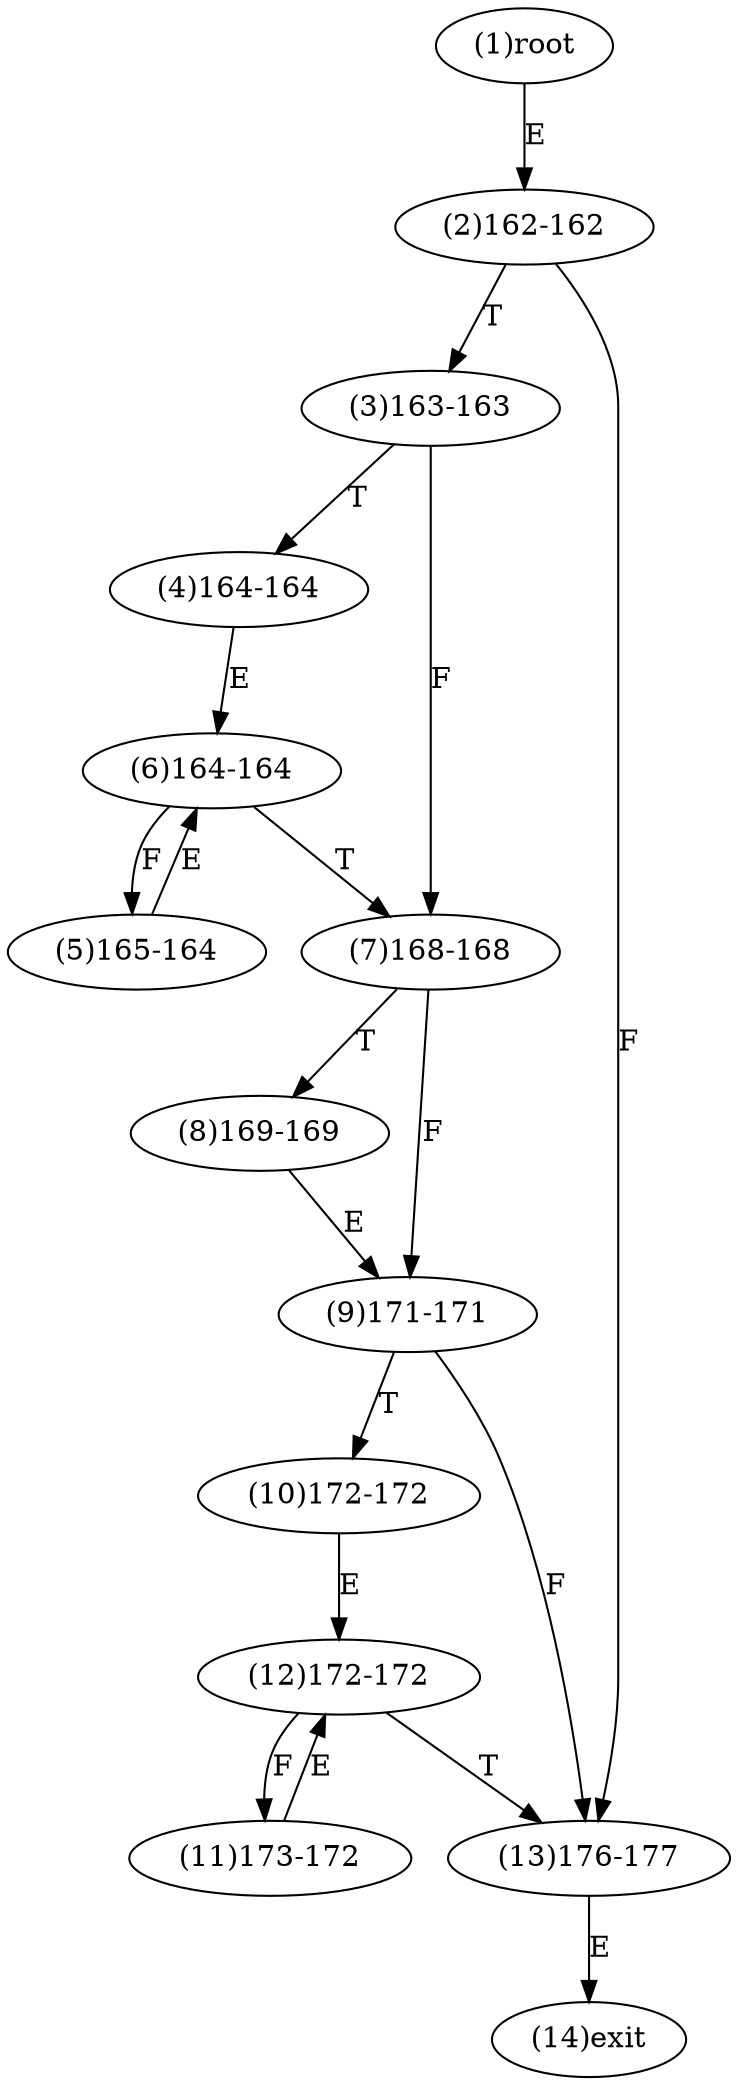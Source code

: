 digraph "" { 
1[ label="(1)root"];
2[ label="(2)162-162"];
3[ label="(3)163-163"];
4[ label="(4)164-164"];
5[ label="(5)165-164"];
6[ label="(6)164-164"];
7[ label="(7)168-168"];
8[ label="(8)169-169"];
9[ label="(9)171-171"];
10[ label="(10)172-172"];
11[ label="(11)173-172"];
12[ label="(12)172-172"];
13[ label="(13)176-177"];
14[ label="(14)exit"];
1->2[ label="E"];
2->13[ label="F"];
2->3[ label="T"];
3->7[ label="F"];
3->4[ label="T"];
4->6[ label="E"];
5->6[ label="E"];
6->5[ label="F"];
6->7[ label="T"];
7->9[ label="F"];
7->8[ label="T"];
8->9[ label="E"];
9->13[ label="F"];
9->10[ label="T"];
10->12[ label="E"];
11->12[ label="E"];
12->11[ label="F"];
12->13[ label="T"];
13->14[ label="E"];
}